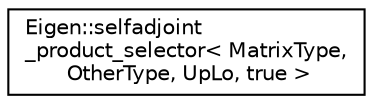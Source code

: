 digraph "Graphical Class Hierarchy"
{
  edge [fontname="Helvetica",fontsize="10",labelfontname="Helvetica",labelfontsize="10"];
  node [fontname="Helvetica",fontsize="10",shape=record];
  rankdir="LR";
  Node1 [label="Eigen::selfadjoint\l_product_selector\< MatrixType,\l OtherType, UpLo, true \>",height=0.2,width=0.4,color="black", fillcolor="white", style="filled",URL="$struct_eigen_1_1selfadjoint__product__selector_3_01_matrix_type_00_01_other_type_00_01_up_lo_00_01true_01_4.html"];
}
